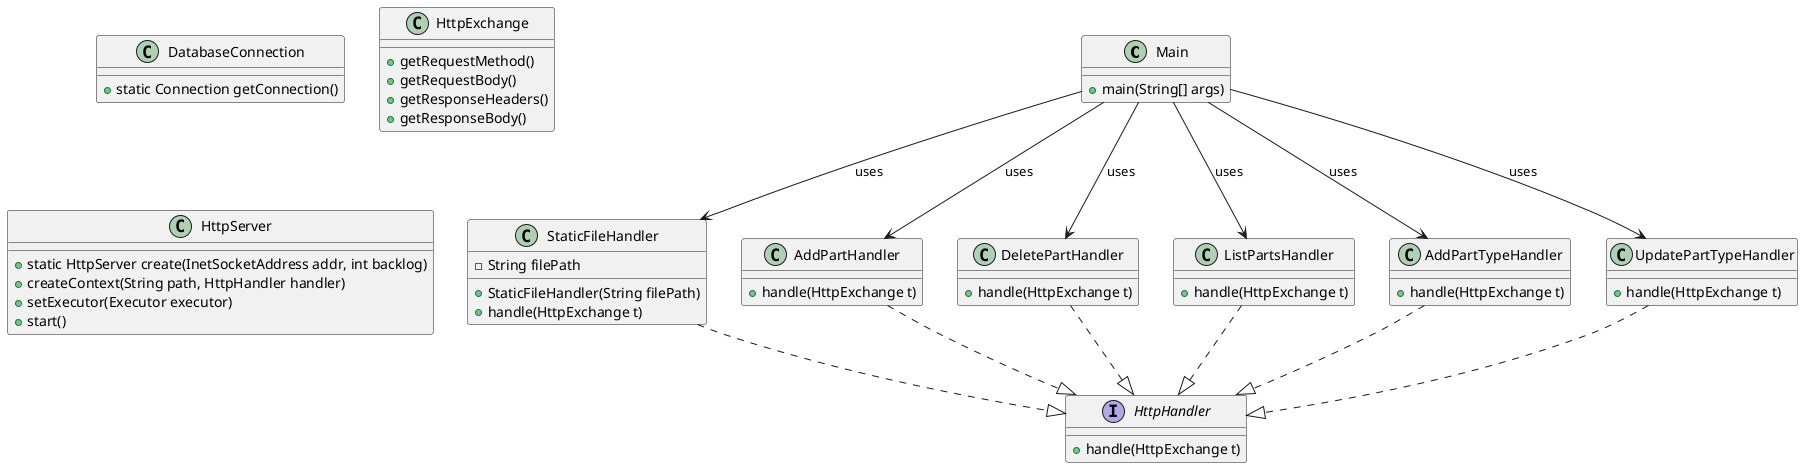@startuml

class Main {
    + main(String[] args)
}

class StaticFileHandler {
    - String filePath
    + StaticFileHandler(String filePath)
    + handle(HttpExchange t)
}

class AddPartHandler {
    + handle(HttpExchange t)
}

class DeletePartHandler {
    + handle(HttpExchange t)
}

class ListPartsHandler {
    + handle(HttpExchange t)
}

class AddPartTypeHandler {
    + handle(HttpExchange t)
}

class UpdatePartTypeHandler {
    + handle(HttpExchange t)
}

class DatabaseConnection {
    + static Connection getConnection()
}

interface HttpHandler {
    + handle(HttpExchange t)
}

class HttpExchange {
    + getRequestMethod()
    + getRequestBody()
    + getResponseHeaders()
    + getResponseBody()
}

class HttpServer {
    + static HttpServer create(InetSocketAddress addr, int backlog)
    + createContext(String path, HttpHandler handler)
    + setExecutor(Executor executor)
    + start()
}

Main --> StaticFileHandler : uses
Main --> AddPartHandler : uses
Main --> DeletePartHandler : uses
Main --> ListPartsHandler : uses
Main --> AddPartTypeHandler : uses
Main --> UpdatePartTypeHandler : uses

StaticFileHandler ..|> HttpHandler
AddPartHandler ..|> HttpHandler
DeletePartHandler ..|> HttpHandler
ListPartsHandler ..|> HttpHandler
AddPartTypeHandler ..|> HttpHandler
UpdatePartTypeHandler ..|> HttpHandler

@enduml

